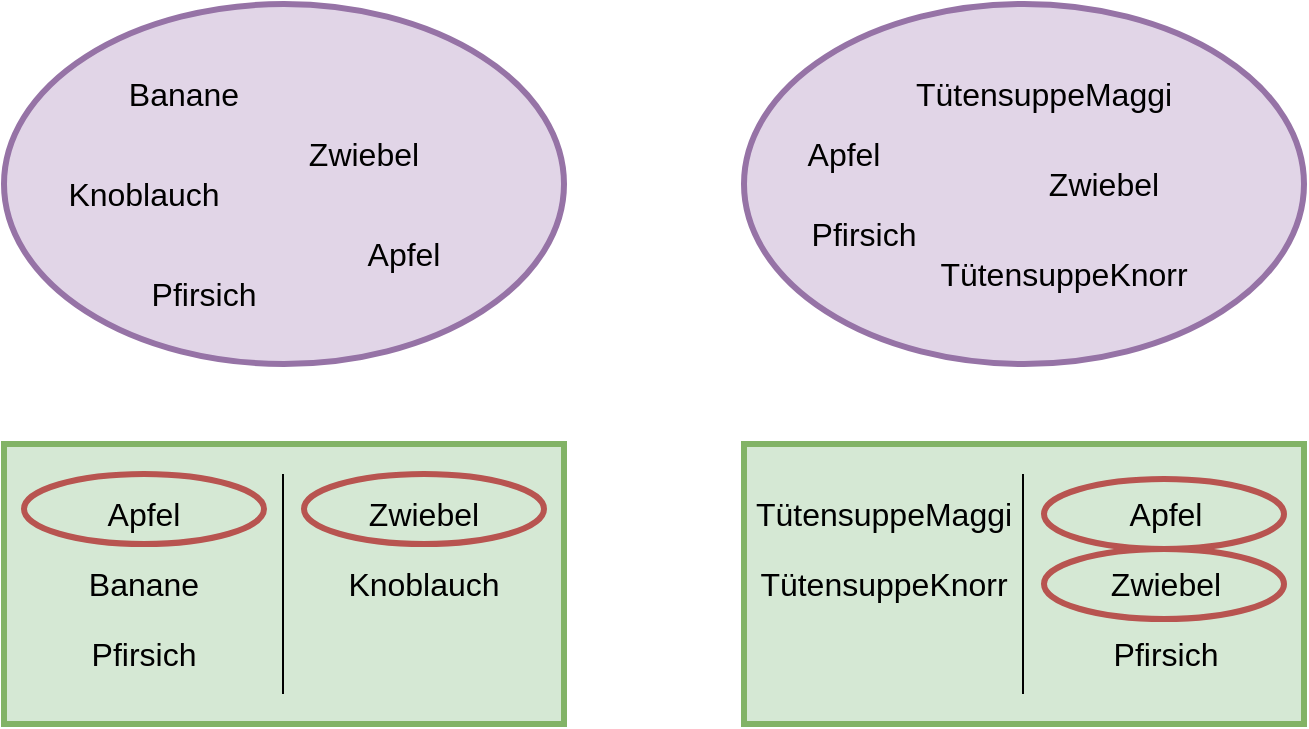 <mxfile version="13.0.8" type="device"><diagram id="pNnHu3l750fwaMK33v_Y" name="Page-1"><mxGraphModel dx="1186" dy="789" grid="1" gridSize="10" guides="1" tooltips="1" connect="1" arrows="1" fold="1" page="1" pageScale="1" pageWidth="827" pageHeight="1169" math="0" shadow="0"><root><mxCell id="0"/><mxCell id="1" parent="0"/><mxCell id="Y8JE0vSpkGvh68-XJjfZ-2" value="" style="rounded=0;whiteSpace=wrap;html=1;strokeWidth=3;fillColor=#d5e8d4;strokeColor=#82b366;" vertex="1" parent="1"><mxGeometry x="90" y="330" width="280" height="140" as="geometry"/></mxCell><mxCell id="Y8JE0vSpkGvh68-XJjfZ-3" value="" style="rounded=0;whiteSpace=wrap;html=1;strokeWidth=3;fillColor=#d5e8d4;strokeColor=#82b366;" vertex="1" parent="1"><mxGeometry x="460" y="330" width="280" height="140" as="geometry"/></mxCell><mxCell id="Y8JE0vSpkGvh68-XJjfZ-4" value="" style="endArrow=none;html=1;" edge="1" parent="1"><mxGeometry width="50" height="50" relative="1" as="geometry"><mxPoint x="229.5" y="455" as="sourcePoint"/><mxPoint x="229.5" y="345" as="targetPoint"/></mxGeometry></mxCell><mxCell id="Y8JE0vSpkGvh68-XJjfZ-5" value="" style="endArrow=none;html=1;" edge="1" parent="1"><mxGeometry width="50" height="50" relative="1" as="geometry"><mxPoint x="599.5" y="455" as="sourcePoint"/><mxPoint x="599.5" y="345" as="targetPoint"/></mxGeometry></mxCell><mxCell id="Y8JE0vSpkGvh68-XJjfZ-6" value="" style="ellipse;whiteSpace=wrap;html=1;strokeWidth=3;fillColor=#e1d5e7;strokeColor=#9673a6;" vertex="1" parent="1"><mxGeometry x="90" y="110" width="280" height="180" as="geometry"/></mxCell><mxCell id="Y8JE0vSpkGvh68-XJjfZ-7" value="" style="ellipse;whiteSpace=wrap;html=1;strokeWidth=3;fillColor=#e1d5e7;strokeColor=#9673a6;" vertex="1" parent="1"><mxGeometry x="460" y="110" width="280" height="180" as="geometry"/></mxCell><mxCell id="Y8JE0vSpkGvh68-XJjfZ-8" value="Banane" style="text;html=1;strokeColor=none;fillColor=none;align=center;verticalAlign=middle;whiteSpace=wrap;rounded=0;fontSize=16;fontStyle=0" vertex="1" parent="1"><mxGeometry x="150" y="140" width="60" height="30" as="geometry"/></mxCell><mxCell id="Y8JE0vSpkGvh68-XJjfZ-9" value="Zwiebel" style="text;html=1;strokeColor=none;fillColor=none;align=center;verticalAlign=middle;whiteSpace=wrap;rounded=0;fontSize=16;fontStyle=0" vertex="1" parent="1"><mxGeometry x="240" y="170" width="60" height="30" as="geometry"/></mxCell><mxCell id="Y8JE0vSpkGvh68-XJjfZ-10" value="Pfirsich" style="text;html=1;strokeColor=none;fillColor=none;align=center;verticalAlign=middle;whiteSpace=wrap;rounded=0;fontSize=16;fontStyle=0" vertex="1" parent="1"><mxGeometry x="160" y="240" width="60" height="30" as="geometry"/></mxCell><mxCell id="Y8JE0vSpkGvh68-XJjfZ-11" value="Knoblauch" style="text;html=1;strokeColor=none;fillColor=none;align=center;verticalAlign=middle;whiteSpace=wrap;rounded=0;fontSize=16;fontStyle=0" vertex="1" parent="1"><mxGeometry x="130" y="190" width="60" height="30" as="geometry"/></mxCell><mxCell id="Y8JE0vSpkGvh68-XJjfZ-12" value="Apfel" style="text;html=1;strokeColor=none;fillColor=none;align=center;verticalAlign=middle;whiteSpace=wrap;rounded=0;fontSize=16;fontStyle=0" vertex="1" parent="1"><mxGeometry x="260" y="220" width="60" height="30" as="geometry"/></mxCell><mxCell id="Y8JE0vSpkGvh68-XJjfZ-13" value="Apfel" style="text;html=1;strokeColor=none;fillColor=none;align=center;verticalAlign=middle;whiteSpace=wrap;rounded=0;fontSize=16;fontStyle=0" vertex="1" parent="1"><mxGeometry x="480" y="170" width="60" height="30" as="geometry"/></mxCell><mxCell id="Y8JE0vSpkGvh68-XJjfZ-14" value="TütensuppeMaggi" style="text;html=1;strokeColor=none;fillColor=none;align=center;verticalAlign=middle;whiteSpace=wrap;rounded=0;fontSize=16;fontStyle=0" vertex="1" parent="1"><mxGeometry x="580" y="140" width="60" height="30" as="geometry"/></mxCell><mxCell id="Y8JE0vSpkGvh68-XJjfZ-15" value="TütensuppeKnorr" style="text;html=1;strokeColor=none;fillColor=none;align=center;verticalAlign=middle;whiteSpace=wrap;rounded=0;fontSize=16;fontStyle=0" vertex="1" parent="1"><mxGeometry x="590" y="230" width="60" height="30" as="geometry"/></mxCell><mxCell id="Y8JE0vSpkGvh68-XJjfZ-16" value="Zwiebel" style="text;html=1;strokeColor=none;fillColor=none;align=center;verticalAlign=middle;whiteSpace=wrap;rounded=0;fontSize=16;fontStyle=0" vertex="1" parent="1"><mxGeometry x="610" y="185" width="60" height="30" as="geometry"/></mxCell><mxCell id="Y8JE0vSpkGvh68-XJjfZ-17" value="Apfel&lt;span style=&quot;color: rgba(0 , 0 , 0 , 0) ; font-family: monospace ; font-size: 0px&quot;&gt;%3CmxGraphModel%3E%3Croot%3E%3CmxCell%20id%3D%220%22%2F%3E%3CmxCell%20id%3D%221%22%20parent%3D%220%22%2F%3E%3CmxCell%20id%3D%222%22%20value%3D%22Zwiebel%22%20style%3D%22text%3Bhtml%3D1%3BstrokeColor%3Dnone%3BfillColor%3Dnone%3Balign%3Dcenter%3BverticalAlign%3Dmiddle%3BwhiteSpace%3Dwrap%3Brounded%3D0%3BfontSize%3D16%3BfontStyle%3D0%22%20vertex%3D%221%22%20parent%3D%221%22%3E%3CmxGeometry%20x%3D%22240%22%20y%3D%22170%22%20width%3D%2260%22%20height%3D%2230%22%20as%3D%22geometry%22%2F%3E%3C%2FmxCell%3E%3C%2Froot%3E%3C%2FmxGraphModel%3E&lt;/span&gt;" style="text;html=1;strokeColor=none;fillColor=none;align=center;verticalAlign=middle;whiteSpace=wrap;rounded=0;fontSize=16;fontStyle=0" vertex="1" parent="1"><mxGeometry x="130" y="350" width="60" height="30" as="geometry"/></mxCell><mxCell id="Y8JE0vSpkGvh68-XJjfZ-18" value="Zwiebel" style="text;html=1;strokeColor=none;fillColor=none;align=center;verticalAlign=middle;whiteSpace=wrap;rounded=0;fontSize=16;fontStyle=0" vertex="1" parent="1"><mxGeometry x="270" y="350" width="60" height="30" as="geometry"/></mxCell><mxCell id="Y8JE0vSpkGvh68-XJjfZ-19" value="Knoblauch" style="text;html=1;strokeColor=none;fillColor=none;align=center;verticalAlign=middle;whiteSpace=wrap;rounded=0;fontSize=16;fontStyle=0" vertex="1" parent="1"><mxGeometry x="270" y="385" width="60" height="30" as="geometry"/></mxCell><mxCell id="Y8JE0vSpkGvh68-XJjfZ-20" value="Banane" style="text;html=1;strokeColor=none;fillColor=none;align=center;verticalAlign=middle;whiteSpace=wrap;rounded=0;fontSize=16;fontStyle=0" vertex="1" parent="1"><mxGeometry x="130" y="385" width="60" height="30" as="geometry"/></mxCell><mxCell id="Y8JE0vSpkGvh68-XJjfZ-21" value="Pfirsich" style="text;html=1;strokeColor=none;fillColor=none;align=center;verticalAlign=middle;whiteSpace=wrap;rounded=0;fontSize=16;fontStyle=0" vertex="1" parent="1"><mxGeometry x="130" y="420" width="60" height="30" as="geometry"/></mxCell><mxCell id="Y8JE0vSpkGvh68-XJjfZ-22" value="TütensuppeMaggi" style="text;html=1;strokeColor=none;fillColor=none;align=center;verticalAlign=middle;whiteSpace=wrap;rounded=0;fontSize=16;fontStyle=0" vertex="1" parent="1"><mxGeometry x="500" y="350" width="60" height="30" as="geometry"/></mxCell><mxCell id="Y8JE0vSpkGvh68-XJjfZ-23" value="TütensuppeKnorr" style="text;html=1;strokeColor=none;fillColor=none;align=center;verticalAlign=middle;whiteSpace=wrap;rounded=0;fontSize=16;fontStyle=0" vertex="1" parent="1"><mxGeometry x="500" y="385" width="60" height="30" as="geometry"/></mxCell><mxCell id="Y8JE0vSpkGvh68-XJjfZ-24" value="Apfel" style="text;html=1;strokeColor=none;fillColor=none;align=center;verticalAlign=middle;whiteSpace=wrap;rounded=0;fontSize=16;fontStyle=0" vertex="1" parent="1"><mxGeometry x="641" y="350" width="60" height="30" as="geometry"/></mxCell><mxCell id="Y8JE0vSpkGvh68-XJjfZ-25" value="Zwiebel" style="text;html=1;strokeColor=none;fillColor=none;align=center;verticalAlign=middle;whiteSpace=wrap;rounded=0;fontSize=16;fontStyle=0" vertex="1" parent="1"><mxGeometry x="641" y="385" width="60" height="30" as="geometry"/></mxCell><mxCell id="Y8JE0vSpkGvh68-XJjfZ-26" value="Pfirsich" style="text;html=1;strokeColor=none;fillColor=none;align=center;verticalAlign=middle;whiteSpace=wrap;rounded=0;fontSize=16;fontStyle=0" vertex="1" parent="1"><mxGeometry x="490" y="210" width="60" height="30" as="geometry"/></mxCell><mxCell id="Y8JE0vSpkGvh68-XJjfZ-27" value="Pfirsich" style="text;html=1;strokeColor=none;fillColor=none;align=center;verticalAlign=middle;whiteSpace=wrap;rounded=0;fontSize=16;fontStyle=0" vertex="1" parent="1"><mxGeometry x="641" y="420" width="60" height="30" as="geometry"/></mxCell><mxCell id="Y8JE0vSpkGvh68-XJjfZ-30" value="" style="ellipse;whiteSpace=wrap;html=1;strokeWidth=3;fontSize=16;fillColor=none;strokeColor=#b85450;" vertex="1" parent="1"><mxGeometry x="610" y="382.5" width="120" height="35" as="geometry"/></mxCell><mxCell id="Y8JE0vSpkGvh68-XJjfZ-31" value="" style="ellipse;whiteSpace=wrap;html=1;strokeWidth=3;fontSize=16;fillColor=none;strokeColor=#b85450;" vertex="1" parent="1"><mxGeometry x="240" y="345" width="120" height="35" as="geometry"/></mxCell><mxCell id="Y8JE0vSpkGvh68-XJjfZ-32" value="" style="ellipse;whiteSpace=wrap;html=1;strokeWidth=3;fontSize=16;fillColor=none;strokeColor=#b85450;" vertex="1" parent="1"><mxGeometry x="610" y="347.5" width="120" height="35" as="geometry"/></mxCell><mxCell id="Y8JE0vSpkGvh68-XJjfZ-33" value="" style="ellipse;whiteSpace=wrap;html=1;strokeWidth=3;fontSize=16;fillColor=none;strokeColor=#b85450;" vertex="1" parent="1"><mxGeometry x="100" y="345" width="120" height="35" as="geometry"/></mxCell></root></mxGraphModel></diagram></mxfile>